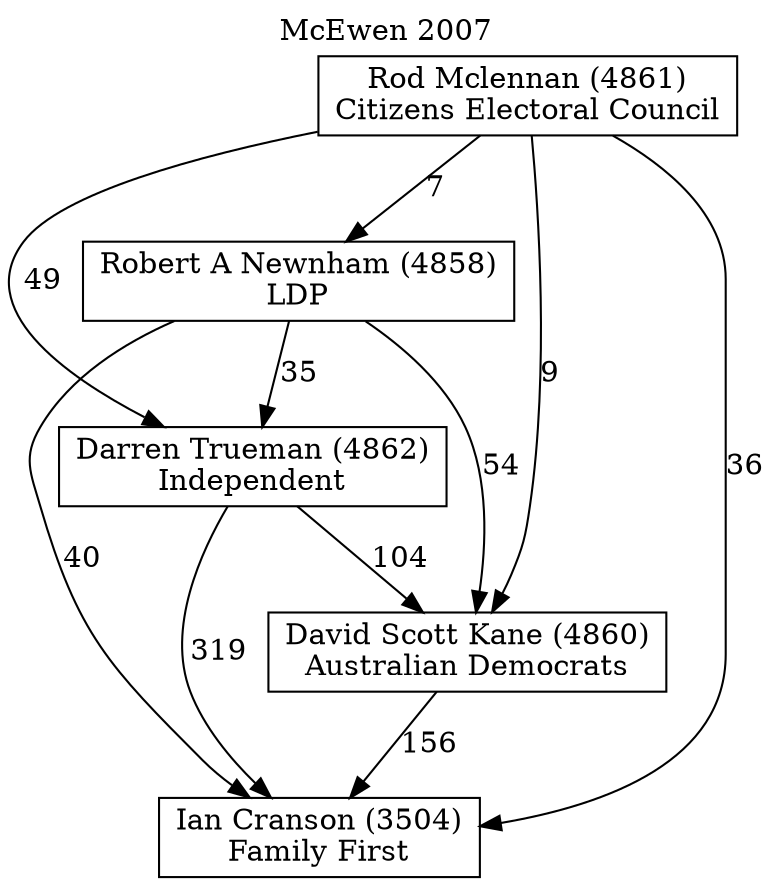 // House preference flow
digraph "Ian Cranson (3504)_McEwen_2007" {
	graph [label="McEwen 2007" labelloc=t mclimit=2]
	node [shape=box]
	"Ian Cranson (3504)" [label="Ian Cranson (3504)
Family First"]
	"David Scott Kane (4860)" [label="David Scott Kane (4860)
Australian Democrats"]
	"Darren Trueman (4862)" [label="Darren Trueman (4862)
Independent"]
	"Robert A Newnham (4858)" [label="Robert A Newnham (4858)
LDP"]
	"Rod Mclennan (4861)" [label="Rod Mclennan (4861)
Citizens Electoral Council"]
	"David Scott Kane (4860)" -> "Ian Cranson (3504)" [label=156]
	"Darren Trueman (4862)" -> "David Scott Kane (4860)" [label=104]
	"Robert A Newnham (4858)" -> "Darren Trueman (4862)" [label=35]
	"Rod Mclennan (4861)" -> "Robert A Newnham (4858)" [label=7]
	"Darren Trueman (4862)" -> "Ian Cranson (3504)" [label=319]
	"Robert A Newnham (4858)" -> "Ian Cranson (3504)" [label=40]
	"Rod Mclennan (4861)" -> "Ian Cranson (3504)" [label=36]
	"Rod Mclennan (4861)" -> "Darren Trueman (4862)" [label=49]
	"Robert A Newnham (4858)" -> "David Scott Kane (4860)" [label=54]
	"Rod Mclennan (4861)" -> "David Scott Kane (4860)" [label=9]
}

